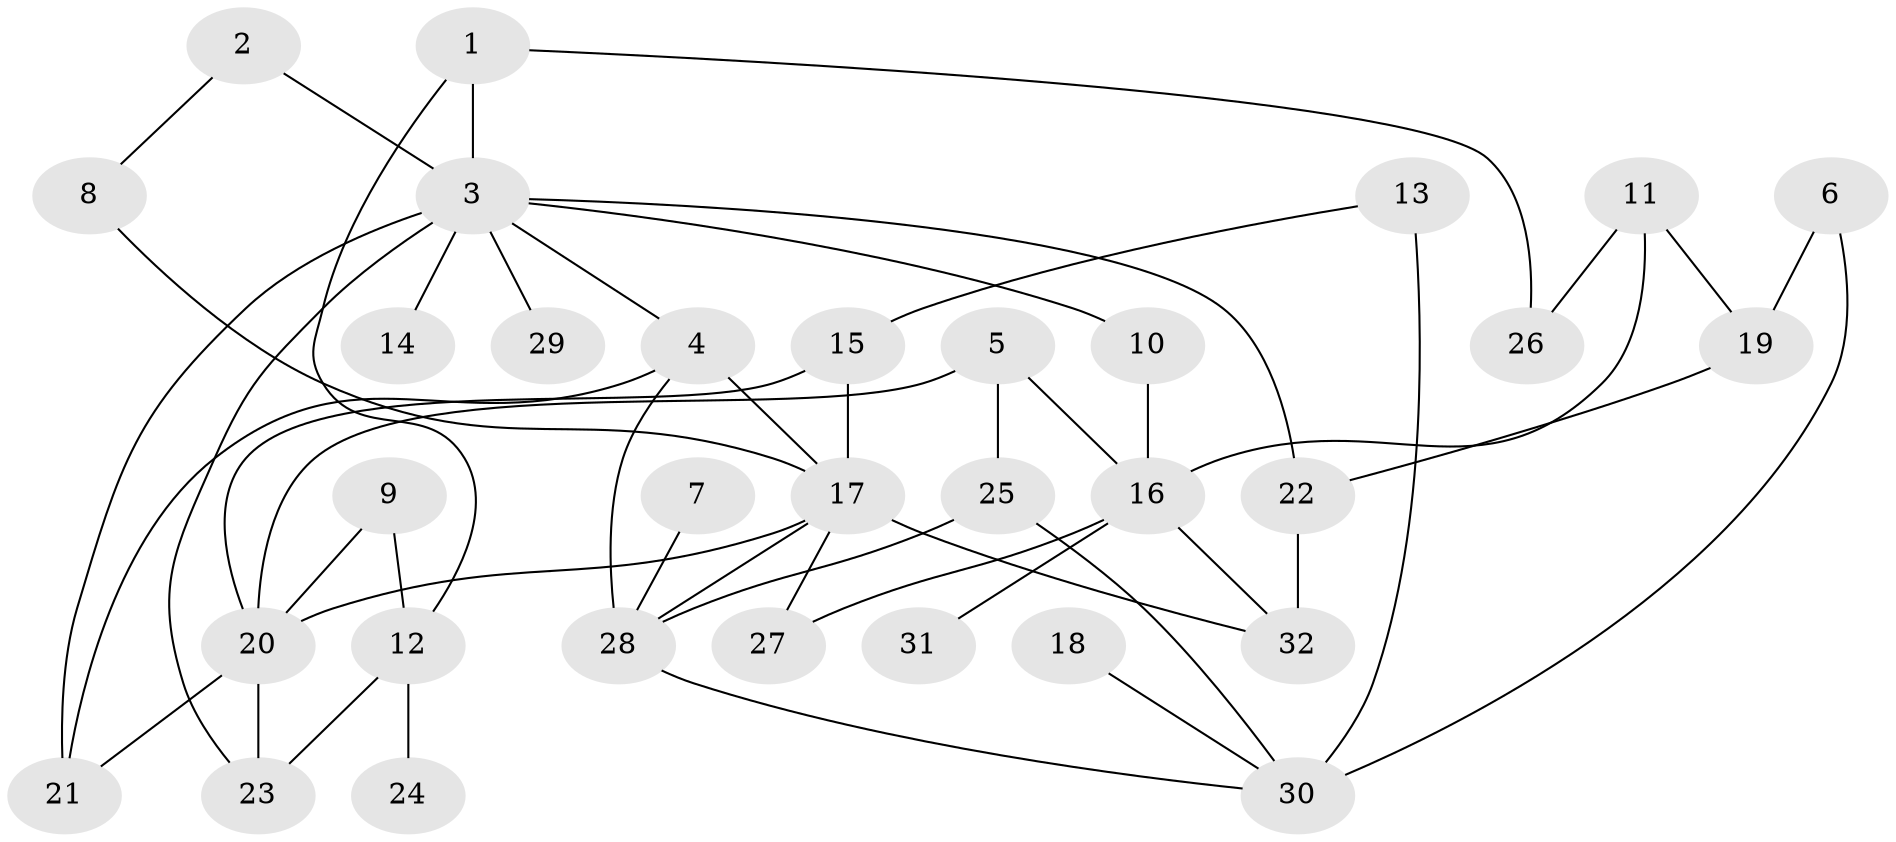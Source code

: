 // original degree distribution, {8: 0.015625, 3: 0.21875, 4: 0.125, 2: 0.359375, 5: 0.046875, 6: 0.03125, 1: 0.203125}
// Generated by graph-tools (version 1.1) at 2025/49/03/09/25 03:49:16]
// undirected, 32 vertices, 49 edges
graph export_dot {
graph [start="1"]
  node [color=gray90,style=filled];
  1;
  2;
  3;
  4;
  5;
  6;
  7;
  8;
  9;
  10;
  11;
  12;
  13;
  14;
  15;
  16;
  17;
  18;
  19;
  20;
  21;
  22;
  23;
  24;
  25;
  26;
  27;
  28;
  29;
  30;
  31;
  32;
  1 -- 3 [weight=1.0];
  1 -- 12 [weight=1.0];
  1 -- 26 [weight=1.0];
  2 -- 3 [weight=1.0];
  2 -- 8 [weight=1.0];
  3 -- 4 [weight=1.0];
  3 -- 10 [weight=1.0];
  3 -- 14 [weight=1.0];
  3 -- 21 [weight=1.0];
  3 -- 22 [weight=1.0];
  3 -- 23 [weight=1.0];
  3 -- 29 [weight=1.0];
  4 -- 17 [weight=1.0];
  4 -- 21 [weight=1.0];
  4 -- 28 [weight=1.0];
  5 -- 16 [weight=1.0];
  5 -- 20 [weight=1.0];
  5 -- 25 [weight=1.0];
  6 -- 19 [weight=1.0];
  6 -- 30 [weight=1.0];
  7 -- 28 [weight=1.0];
  8 -- 17 [weight=1.0];
  9 -- 12 [weight=1.0];
  9 -- 20 [weight=1.0];
  10 -- 16 [weight=1.0];
  11 -- 16 [weight=1.0];
  11 -- 19 [weight=1.0];
  11 -- 26 [weight=1.0];
  12 -- 23 [weight=1.0];
  12 -- 24 [weight=1.0];
  13 -- 15 [weight=1.0];
  13 -- 30 [weight=2.0];
  15 -- 17 [weight=1.0];
  15 -- 20 [weight=2.0];
  16 -- 27 [weight=1.0];
  16 -- 31 [weight=1.0];
  16 -- 32 [weight=1.0];
  17 -- 20 [weight=1.0];
  17 -- 27 [weight=1.0];
  17 -- 28 [weight=1.0];
  17 -- 32 [weight=1.0];
  18 -- 30 [weight=1.0];
  19 -- 22 [weight=1.0];
  20 -- 21 [weight=1.0];
  20 -- 23 [weight=1.0];
  22 -- 32 [weight=1.0];
  25 -- 28 [weight=1.0];
  25 -- 30 [weight=1.0];
  28 -- 30 [weight=1.0];
}

